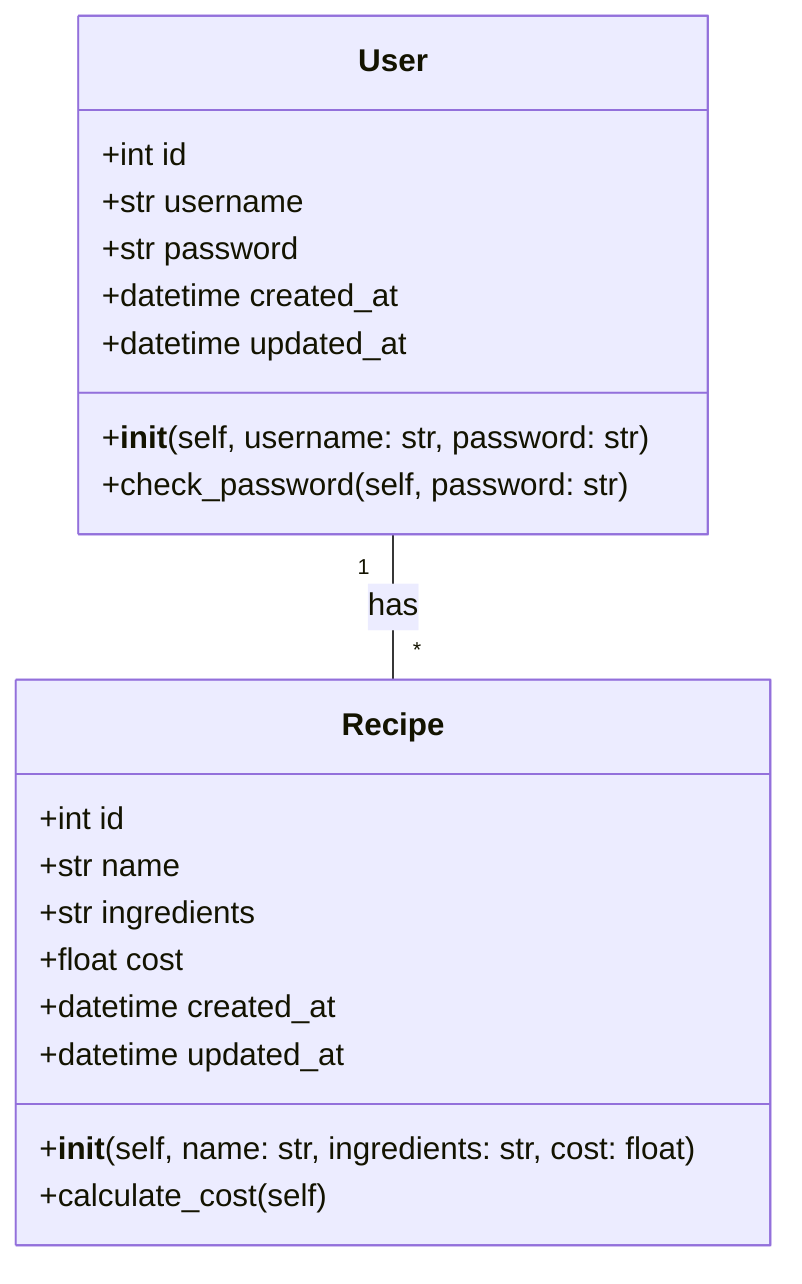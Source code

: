 classDiagram
    class Recipe{
        +int id
        +str name
        +str ingredients
        +float cost
        +datetime created_at
        +datetime updated_at
        +__init__(self, name: str, ingredients: str, cost: float)
        +calculate_cost(self)
    }
    class User{
        +int id
        +str username
        +str password
        +datetime created_at
        +datetime updated_at
        +__init__(self, username: str, password: str)
        +check_password(self, password: str)
    }
    User "1" -- "*" Recipe: has